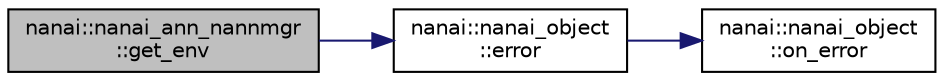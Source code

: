 digraph "nanai::nanai_ann_nannmgr::get_env"
{
  edge [fontname="Helvetica",fontsize="10",labelfontname="Helvetica",labelfontsize="10"];
  node [fontname="Helvetica",fontsize="10",shape=record];
  rankdir="LR";
  Node1 [label="nanai::nanai_ann_nannmgr\l::get_env",height=0.2,width=0.4,color="black", fillcolor="grey75", style="filled", fontcolor="black"];
  Node1 -> Node2 [color="midnightblue",fontsize="10",style="solid"];
  Node2 [label="nanai::nanai_object\l::error",height=0.2,width=0.4,color="black", fillcolor="white", style="filled",URL="$classnanai_1_1nanai__object.html#a9b05c72f0058867e692dcbba020436c6"];
  Node2 -> Node3 [color="midnightblue",fontsize="10",style="solid"];
  Node3 [label="nanai::nanai_object\l::on_error",height=0.2,width=0.4,color="black", fillcolor="white", style="filled",URL="$classnanai_1_1nanai__object.html#a87f162335cead23a1409f7c0570a3284"];
}
